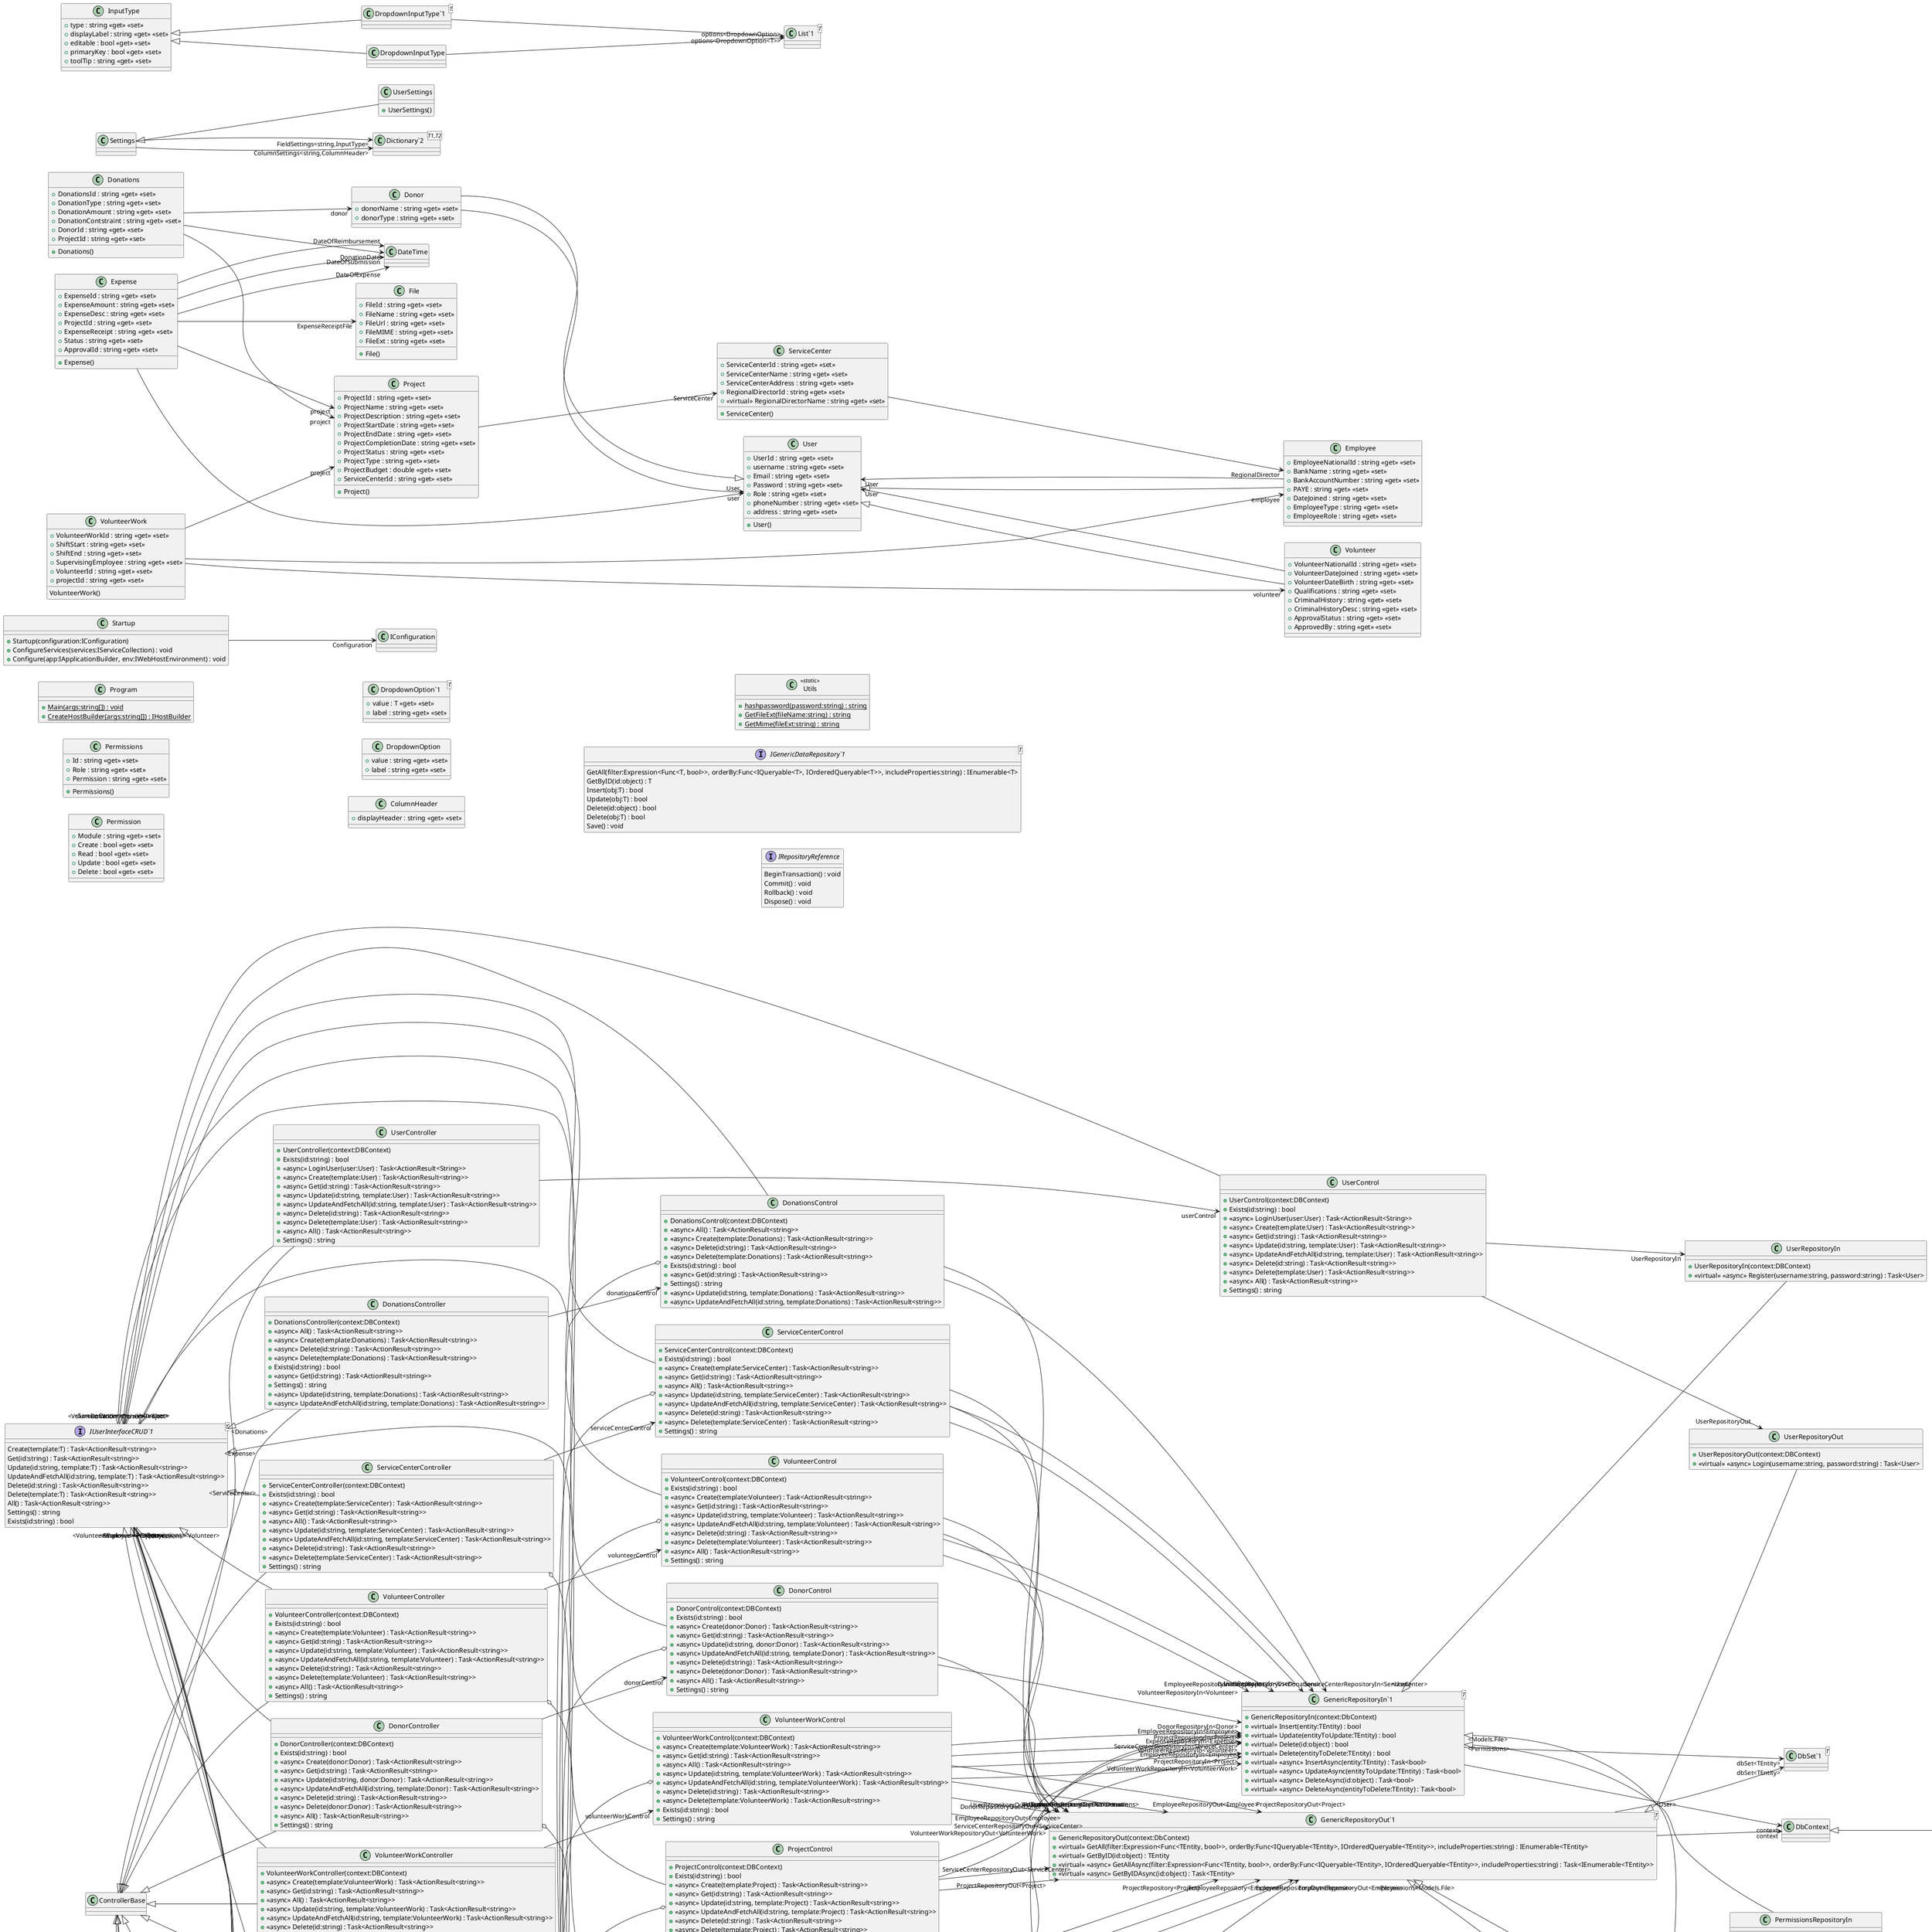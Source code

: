 @startuml

left to right direction

class Program {
    + {static} Main(args:string[]) : void
    + {static} CreateHostBuilder(args:string[]) : IHostBuilder
}
class Startup {
    + Startup(configuration:IConfiguration)
    + ConfigureServices(services:IServiceCollection) : void
    + Configure(app:IApplicationBuilder, env:IWebHostEnvironment) : void
}
Startup --> "Configuration" IConfiguration
class DonationsControl {
    + DonationsControl(context:DBContext)
    + <<async>> All() : Task<ActionResult<string>>
    + <<async>> Create(template:Donations) : Task<ActionResult<string>>
    + <<async>> Delete(id:string) : Task<ActionResult<string>>
    + <<async>> Delete(template:Donations) : Task<ActionResult<string>>
    + Exists(id:string) : bool
    + <<async>> Get(id:string) : Task<ActionResult<string>>
    + Settings() : string
    + <<async>> Update(id:string, template:Donations) : Task<ActionResult<string>>
    + <<async>> UpdateAndFetchAll(id:string, template:Donations) : Task<ActionResult<string>>
}
class "IUserInterfaceCRUD`1"<T> {
}
class "GenericRepositoryIn`1"<T> {
}
class "GenericRepositoryOut`1"<T> {
}
"IUserInterfaceCRUD`1" "<Donations>" <|-- DonationsControl
DonationsControl --> "DonationsRepositoryIn<Donations>" "GenericRepositoryIn`1"
DonationsControl --> "DonationsRepositoryOut<Donations>" "GenericRepositoryOut`1"
DonationsControl o-> "settings" JsonSerializerSettings
class DonorControl {
    + DonorControl(context:DBContext)
    + Exists(id:string) : bool
    + <<async>> Create(donor:Donor) : Task<ActionResult<string>>
    + <<async>> Get(id:string) : Task<ActionResult<string>>
    + <<async>> Update(id:string, donor:Donor) : Task<ActionResult<string>>
    + <<async>> UpdateAndFetchAll(id:string, template:Donor) : Task<ActionResult<string>>
    + <<async>> Delete(id:string) : Task<ActionResult<string>>
    + <<async>> Delete(donor:Donor) : Task<ActionResult<string>>
    + <<async>> All() : Task<ActionResult<string>>
    + Settings() : string
}
class "IUserInterfaceCRUD`1"<T> {
}
class "GenericRepositoryIn`1"<T> {
}
class "GenericRepositoryOut`1"<T> {
}
"IUserInterfaceCRUD`1" "<Donor>" <|-- DonorControl
DonorControl --> "DonorRepositoryIn<Donor>" "GenericRepositoryIn`1"
DonorControl --> "DonorRepositoryOut<Donor>" "GenericRepositoryOut`1"
DonorControl o-> "settings" JsonSerializerSettings
class EmployeeControl {
    + EmployeeControl(context:DBContext)
    + <<async>> Create(template:Employee) : Task<ActionResult<string>>
    + <<async>> Get(id:string) : Task<ActionResult<string>>
    + <<async>> Update(id:string, template:Employee) : Task<ActionResult<string>>
    + <<async>> UpdateAndFetchAll(id:string, template:Employee) : Task<ActionResult<string>>
    + <<async>> Delete(id:string) : Task<ActionResult<string>>
    + <<async>> Delete(template:Employee) : Task<ActionResult<string>>
    + <<async>> All() : Task<ActionResult<string>>
    + Settings() : string
    + Exists(id:string) : bool
}
class "IUserInterfaceCRUD`1"<T> {
}
class "GenericRepositoryIn`1"<T> {
}
class "GenericRepositoryOut`1"<T> {
}
"IUserInterfaceCRUD`1" "<Employee>" <|-- EmployeeControl
EmployeeControl --> "EmployeeRepositoryIn<Employee>" "GenericRepositoryIn`1"
EmployeeControl --> "EmployeeRepositoryOut<Employee>" "GenericRepositoryOut`1"
EmployeeControl --> "PermissionsRepositoryOut" PermissionsRepositoryOut
class ExpenseControl {
    + ExpenseControl(context:DBContext)
    + <<async>> All() : Task<ActionResult<string>>
    + <<async>> Get(id:string) : Task<ActionResult<string>>
    + <<async>> Create(template:Expense) : Task<ActionResult<string>>
    + <<async>> Update(id:string, template:Expense) : Task<ActionResult<string>>
    + <<async>> UpdateAndFetchAll(id:string, template:Expense) : Task<ActionResult<string>>
    + <<async>> Delete(id:string) : Task<ActionResult<string>>
    + <<async>> Delete(template:Expense) : Task<ActionResult<String>>
    + Exists(id:string) : bool
    + Settings() : string
}
class "IUserInterfaceCRUD`1"<T> {
}
class "GenericRepositoryOut`1"<T> {
}
class "GenericRepositoryIn`1"<T> {
}
"IUserInterfaceCRUD`1" "<Expense>" <|-- ExpenseControl
ExpenseControl --> "EmployeeRepository<Employee>" "GenericRepositoryOut`1"
ExpenseControl --> "ExpenseRepositoryOut<Expense>" "GenericRepositoryOut`1"
ExpenseControl --> "ExpenseRepositoryIn<Expense>" "GenericRepositoryIn`1"
ExpenseControl --> "ProjectRepository<Project>" "GenericRepositoryOut`1"
ExpenseControl o-> "settings" JsonSerializerSettings
class FileControl {
    + FileControl(context:DBContext)
    + <<async>> UploadFile(fileName:string, filePath:string) : Task<string>
    + <<async>> GetFile(id:string) : Task<string>
}
FileControl --> "FileRepositoryIn" FileRepositoryIn
FileControl --> "FileRepositoryOut" FileRepositoryOut
class PermissionsControl {
    + PermissionsControl(context:DBContext)
    + <<async>> All() : Task<ActionResult<string>>
    + <<async>> Create(template:Permissions) : Task<ActionResult<string>>
    + <<async>> Delete(id:string) : Task<ActionResult<string>>
    + <<async>> Delete(template:Permissions) : Task<ActionResult<string>>
    + Exists(id:string) : bool
    + <<async>> Get(id:string) : Task<ActionResult<string>>
    + <<async>> GetByRole(role:string) : Task<ActionResult<string>>
    + Settings() : string
    + <<async>> Update(id:string, template:Permissions) : Task<ActionResult<string>>
    + <<async>> UpdateAndFetchAll(id:string, template:Permissions) : Task<ActionResult<string>>
}
class "IUserInterfaceCRUD`1"<T> {
}
"IUserInterfaceCRUD`1" "<Permissions>" <|-- PermissionsControl
PermissionsControl --> "PermissionRepositoryIn" PermissionsRepositoryIn
PermissionsControl --> "PermissionRepositoryOut" PermissionsRepositoryOut
class ProjectControl {
    + ProjectControl(context:DBContext)
    + Exists(id:string) : bool
    + <<async>> Create(template:Project) : Task<ActionResult<string>>
    + <<async>> Get(id:string) : Task<ActionResult<string>>
    + <<async>> Update(id:string, template:Project) : Task<ActionResult<string>>
    + <<async>> UpdateAndFetchAll(id:string, template:Project) : Task<ActionResult<string>>
    + <<async>> Delete(id:string) : Task<ActionResult<string>>
    + <<async>> Delete(template:Project) : Task<ActionResult<string>>
    + <<async>> All() : Task<ActionResult<string>>
    + Settings() : string
}
class "IUserInterfaceCRUD`1"<T> {
}
class "GenericRepositoryIn`1"<T> {
}
class "GenericRepositoryOut`1"<T> {
}
"IUserInterfaceCRUD`1" "<Project>" <|-- ProjectControl
ProjectControl --> "ProjectRepositoryIn<Project>" "GenericRepositoryIn`1"
ProjectControl --> "ProjectRepositoryOut<Project>" "GenericRepositoryOut`1"
ProjectControl --> "ServiceCenterRepositoryIn<ServiceCenter>" "GenericRepositoryIn`1"
ProjectControl --> "ServiceCenterRepositoryOut<ServiceCenter>" "GenericRepositoryOut`1"
ProjectControl o-> "settings" JsonSerializerSettings
class ServiceCenterControl {
    + ServiceCenterControl(context:DBContext)
    + Exists(id:string) : bool
    + <<async>> Create(template:ServiceCenter) : Task<ActionResult<string>>
    + <<async>> Get(id:string) : Task<ActionResult<string>>
    + <<async>> All() : Task<ActionResult<string>>
    + <<async>> Update(id:string, template:ServiceCenter) : Task<ActionResult<string>>
    + <<async>> UpdateAndFetchAll(id:string, template:ServiceCenter) : Task<ActionResult<string>>
    + <<async>> Delete(id:string) : Task<ActionResult<string>>
    + <<async>> Delete(template:ServiceCenter) : Task<ActionResult<string>>
    + Settings() : string
}
class "IUserInterfaceCRUD`1"<T> {
}
class "GenericRepositoryIn`1"<T> {
}
class "GenericRepositoryOut`1"<T> {
}
"IUserInterfaceCRUD`1" "<ServiceCenter>" <|-- ServiceCenterControl
ServiceCenterControl --> "ServiceCenterRepositoryIn<ServiceCenter>" "GenericRepositoryIn`1"
ServiceCenterControl --> "ServiceCenterRepositoryOut<ServiceCenter>" "GenericRepositoryOut`1"
ServiceCenterControl --> "UserRepositoryIn<User>" "GenericRepositoryIn`1"
ServiceCenterControl --> "UserRepositoryOut<User>" "GenericRepositoryOut`1"
ServiceCenterControl o-> "settings" JsonSerializerSettings
class UserControl {
    + UserControl(context:DBContext)
    + Exists(id:string) : bool
    + <<async>> LoginUser(user:User) : Task<ActionResult<String>>
    + <<async>> Create(template:User) : Task<ActionResult<string>>
    + <<async>> Get(id:string) : Task<ActionResult<string>>
    + <<async>> Update(id:string, template:User) : Task<ActionResult<string>>
    + <<async>> UpdateAndFetchAll(id:string, template:User) : Task<ActionResult<string>>
    + <<async>> Delete(id:string) : Task<ActionResult<string>>
    + <<async>> Delete(template:User) : Task<ActionResult<string>>
    + <<async>> All() : Task<ActionResult<string>>
    + Settings() : string
}
class "IUserInterfaceCRUD`1"<T> {
}
"IUserInterfaceCRUD`1" "<User>" <|-- UserControl
UserControl --> "UserRepositoryIn" UserRepositoryIn
UserControl --> "UserRepositoryOut" UserRepositoryOut
class VolunteerControl {
    + VolunteerControl(context:DBContext)
    + Exists(id:string) : bool
    + <<async>> Create(template:Volunteer) : Task<ActionResult<string>>
    + <<async>> Get(id:string) : Task<ActionResult<string>>
    + <<async>> Update(id:string, template:Volunteer) : Task<ActionResult<string>>
    + <<async>> UpdateAndFetchAll(id:string, template:Volunteer) : Task<ActionResult<string>>
    + <<async>> Delete(id:string) : Task<ActionResult<string>>
    + <<async>> Delete(template:Volunteer) : Task<ActionResult<string>>
    + <<async>> All() : Task<ActionResult<string>>
    + Settings() : string
}
class "IUserInterfaceCRUD`1"<T> {
}
class "GenericRepositoryIn`1"<T> {
}
class "GenericRepositoryOut`1"<T> {
}
"IUserInterfaceCRUD`1" "<Volunteer>" <|-- VolunteerControl
VolunteerControl --> "VolunteerRepositoryIn<Volunteer>" "GenericRepositoryIn`1"
VolunteerControl --> "VolunteerRepositoryOut<Volunteer>" "GenericRepositoryOut`1"
VolunteerControl --> "EmployeeRepositoryIn<Employee>" "GenericRepositoryIn`1"
VolunteerControl --> "EmployeeRepositoryOut<Employee>" "GenericRepositoryOut`1"
VolunteerControl o-> "settings" JsonSerializerSettings
class VolunteerWorkControl {
    + VolunteerWorkControl(context:DBContext)
    + <<async>> Create(template:VolunteerWork) : Task<ActionResult<string>>
    + <<async>> Get(id:string) : Task<ActionResult<string>>
    + <<async>> All() : Task<ActionResult<string>>
    + <<async>> Update(id:string, template:VolunteerWork) : Task<ActionResult<string>>
    + <<async>> UpdateAndFetchAll(id:string, template:VolunteerWork) : Task<ActionResult<string>>
    + <<async>> Delete(id:string) : Task<ActionResult<string>>
    + <<async>> Delete(template:VolunteerWork) : Task<ActionResult<string>>
    + Exists(id:string) : bool
    + Settings() : string
}
class "IUserInterfaceCRUD`1"<T> {
}
class "GenericRepositoryIn`1"<T> {
}
class "GenericRepositoryOut`1"<T> {
}
"IUserInterfaceCRUD`1" "<VolunteerWork>" <|-- VolunteerWorkControl
VolunteerWorkControl --> "VolunteerWorkRepositoryIn<VolunteerWork>" "GenericRepositoryIn`1"
VolunteerWorkControl --> "VolunteerWorkRepositoryOut<VolunteerWork>" "GenericRepositoryOut`1"
VolunteerWorkControl --> "VolunteerRepositoryIn<Volunteer>" "GenericRepositoryIn`1"
VolunteerWorkControl --> "VolunteerRepositoryOut<Volunteer>" "GenericRepositoryOut`1"
VolunteerWorkControl --> "EmployeeRepositoryIn<Employee>" "GenericRepositoryIn`1"
VolunteerWorkControl --> "EmployeeRepositoryOut<Employee>" "GenericRepositoryOut`1"
VolunteerWorkControl --> "ProjectRepositoryIn<Project>" "GenericRepositoryIn`1"
VolunteerWorkControl --> "ProjectRepositoryOut<Project>" "GenericRepositoryOut`1"
VolunteerWorkControl o-> "settings" JsonSerializerSettings
class DonationsController {
    + DonationsController(context:DBContext)
    + <<async>> All() : Task<ActionResult<string>>
    + <<async>> Create(template:Donations) : Task<ActionResult<string>>
    + <<async>> Delete(id:string) : Task<ActionResult<string>>
    + <<async>> Delete(template:Donations) : Task<ActionResult<string>>
    + Exists(id:string) : bool
    + <<async>> Get(id:string) : Task<ActionResult<string>>
    + Settings() : string
    + <<async>> Update(id:string, template:Donations) : Task<ActionResult<string>>
    + <<async>> UpdateAndFetchAll(id:string, template:Donations) : Task<ActionResult<string>>
}
class "IUserInterfaceCRUD`1"<T> {
}
ControllerBase <|-- DonationsController
"IUserInterfaceCRUD`1" "<Donations>" <|-- DonationsController
DonationsController --> "donationsControl" DonationsControl
class DonorController {
    + DonorController(context:DBContext)
    + Exists(id:string) : bool
    + <<async>> Create(donor:Donor) : Task<ActionResult<string>>
    + <<async>> Get(id:string) : Task<ActionResult<string>>
    + <<async>> Update(id:string, donor:Donor) : Task<ActionResult<string>>
    + <<async>> UpdateAndFetchAll(id:string, template:Donor) : Task<ActionResult<string>>
    + <<async>> Delete(id:string) : Task<ActionResult<string>>
    + <<async>> Delete(donor:Donor) : Task<ActionResult<string>>
    + <<async>> All() : Task<ActionResult<string>>
    + Settings() : string
}
class "IUserInterfaceCRUD`1"<T> {
}
ControllerBase <|-- DonorController
"IUserInterfaceCRUD`1" "<Donor>" <|-- DonorController
DonorController --> "donorControl" DonorControl
DonorController o-> "settings" JsonSerializerSettings
class EmployeeController {
    + EmployeeController(context:DBContext)
    + <<async>> Create(template:Employee) : Task<ActionResult<string>>
    + <<async>> Get(id:string) : Task<ActionResult<string>>
    + <<async>> Update(id:string, template:Employee) : Task<ActionResult<string>>
    + <<async>> UpdateAndFetchAll(id:string, template:Employee) : Task<ActionResult<string>>
    + <<async>> Delete(id:string) : Task<ActionResult<string>>
    + <<async>> Delete(template:Employee) : Task<ActionResult<string>>
    + <<async>> All() : Task<ActionResult<string>>
    + Settings() : string
    + Exists(id:string) : bool
}
class "IUserInterfaceCRUD`1"<T> {
}
ControllerBase <|-- EmployeeController
"IUserInterfaceCRUD`1" "<Employee>" <|-- EmployeeController
EmployeeController --> "employeeControl" EmployeeControl
class ExpenseController {
    + ExpenseController(context:DBContext)
    + <<async>> All() : Task<ActionResult<string>>
    + <<async>> Get(id:string) : Task<ActionResult<string>>
    + <<async>> Create(template:Expense) : Task<ActionResult<string>>
    + <<async>> Update(id:string, template:Expense) : Task<ActionResult<string>>
    + <<async>> UpdateAndFetchAll(id:string, template:Expense) : Task<ActionResult<string>>
    + <<async>> Delete(id:string) : Task<ActionResult<string>>
    + <<async>> Delete(template:Expense) : Task<ActionResult<String>>
    + Exists(id:string) : bool
    + Settings() : string
}
class "IUserInterfaceCRUD`1"<T> {
}
ControllerBase <|-- ExpenseController
"IUserInterfaceCRUD`1" "<Expense>" <|-- ExpenseController
ExpenseController --> "expenseControl" ExpenseControl
ExpenseController o-> "settings" JsonSerializerSettings
class FileController {
    + FileController(context:DBContext)
    + <<async>> UploadFile() : Task<string>
    + <<async>> GetFile(id:string) : Task<string>
}
ControllerBase <|-- FileController
FileController --> "fileControl" FileControl
class PermissionsController {
    + PermissionsController(context:DBContext)
    + <<async>> All() : Task<ActionResult<string>>
    + <<async>> Create(template:Permissions) : Task<ActionResult<string>>
    + <<async>> Delete(id:string) : Task<ActionResult<string>>
    + <<async>> Delete(template:Permissions) : Task<ActionResult<string>>
    + Exists(id:string) : bool
    + <<async>> Get(id:string) : Task<ActionResult<string>>
    + <<async>> GetByRole(role:string) : Task<ActionResult<string>>
    + Settings() : string
    + <<async>> Update(id:string, template:Permissions) : Task<ActionResult<string>>
    + <<async>> UpdateAndFetchAll(id:string, template:Permissions) : Task<ActionResult<string>>
}
class "IUserInterfaceCRUD`1"<T> {
}
ControllerBase <|-- PermissionsController
"IUserInterfaceCRUD`1" "<Permissions>" <|-- PermissionsController
PermissionsController --> "permissionsControl" PermissionsControl
class ProjectController {
    + ProjectController(context:DBContext)
    + Exists(id:string) : bool
    + <<async>> Create(template:Project) : Task<ActionResult<string>>
    + <<async>> Get(id:string) : Task<ActionResult<string>>
    + <<async>> Update(id:string, template:Project) : Task<ActionResult<string>>
    + <<async>> UpdateAndFetchAll(id:string, template:Project) : Task<ActionResult<string>>
    + <<async>> Delete(id:string) : Task<ActionResult<string>>
    + <<async>> Delete(template:Project) : Task<ActionResult<string>>
    + <<async>> All() : Task<ActionResult<string>>
    + Settings() : string
}
class "IUserInterfaceCRUD`1"<T> {
}
ControllerBase <|-- ProjectController
"IUserInterfaceCRUD`1" "<Project>" <|-- ProjectController
ProjectController --> "projectControl" ProjectControl
ProjectController o-> "settings" JsonSerializerSettings
class ServiceCenterController {
    + ServiceCenterController(context:DBContext)
    + Exists(id:string) : bool
    + <<async>> Create(template:ServiceCenter) : Task<ActionResult<string>>
    + <<async>> Get(id:string) : Task<ActionResult<string>>
    + <<async>> All() : Task<ActionResult<string>>
    + <<async>> Update(id:string, template:ServiceCenter) : Task<ActionResult<string>>
    + <<async>> UpdateAndFetchAll(id:string, template:ServiceCenter) : Task<ActionResult<string>>
    + <<async>> Delete(id:string) : Task<ActionResult<string>>
    + <<async>> Delete(template:ServiceCenter) : Task<ActionResult<string>>
    + Settings() : string
}
class "IUserInterfaceCRUD`1"<T> {
}
ControllerBase <|-- ServiceCenterController
"IUserInterfaceCRUD`1" "<ServiceCenter>" <|-- ServiceCenterController
ServiceCenterController --> "serviceCenterControl" ServiceCenterControl
ServiceCenterController o-> "settings" JsonSerializerSettings
class UserController {
    + UserController(context:DBContext)
    + Exists(id:string) : bool
    + <<async>> LoginUser(user:User) : Task<ActionResult<String>>
    + <<async>> Create(template:User) : Task<ActionResult<string>>
    + <<async>> Get(id:string) : Task<ActionResult<string>>
    + <<async>> Update(id:string, template:User) : Task<ActionResult<string>>
    + <<async>> UpdateAndFetchAll(id:string, template:User) : Task<ActionResult<string>>
    + <<async>> Delete(id:string) : Task<ActionResult<string>>
    + <<async>> Delete(template:User) : Task<ActionResult<string>>
    + <<async>> All() : Task<ActionResult<string>>
    + Settings() : string
}
class "IUserInterfaceCRUD`1"<T> {
}
ControllerBase <|-- UserController
"IUserInterfaceCRUD`1" "<User>" <|-- UserController
UserController --> "userControl" UserControl
class VolunteerController {
    + VolunteerController(context:DBContext)
    + Exists(id:string) : bool
    + <<async>> Create(template:Volunteer) : Task<ActionResult<string>>
    + <<async>> Get(id:string) : Task<ActionResult<string>>
    + <<async>> Update(id:string, template:Volunteer) : Task<ActionResult<string>>
    + <<async>> UpdateAndFetchAll(id:string, template:Volunteer) : Task<ActionResult<string>>
    + <<async>> Delete(id:string) : Task<ActionResult<string>>
    + <<async>> Delete(template:Volunteer) : Task<ActionResult<string>>
    + <<async>> All() : Task<ActionResult<string>>
    + Settings() : string
}
class "IUserInterfaceCRUD`1"<T> {
}
ControllerBase <|-- VolunteerController
"IUserInterfaceCRUD`1" "<Volunteer>" <|-- VolunteerController
VolunteerController --> "volunteerControl" VolunteerControl
VolunteerController o-> "settings" JsonSerializerSettings
class VolunteerWorkController {
    + VolunteerWorkController(context:DBContext)
    + <<async>> Create(template:VolunteerWork) : Task<ActionResult<string>>
    + <<async>> Get(id:string) : Task<ActionResult<string>>
    + <<async>> All() : Task<ActionResult<string>>
    + <<async>> Update(id:string, template:VolunteerWork) : Task<ActionResult<string>>
    + <<async>> UpdateAndFetchAll(id:string, template:VolunteerWork) : Task<ActionResult<string>>
    + <<async>> Delete(id:string) : Task<ActionResult<string>>
    + <<async>> Delete(template:VolunteerWork) : Task<ActionResult<string>>
    + Exists(id:string) : bool
    + Settings() : string
}
class "IUserInterfaceCRUD`1"<T> {
}
ControllerBase <|-- VolunteerWorkController
"IUserInterfaceCRUD`1" "<VolunteerWork>" <|-- VolunteerWorkController
VolunteerWorkController --> "volunteerWorkControl" VolunteerWorkControl
VolunteerWorkController o-> "settings" JsonSerializerSettings
class FileRepositoryIn {
    + FileRepositoryIn(context:DBContext)
    + <<async>> UploadFile(fileName:string, fileUrl:string) : Task<string>
}
class "GenericRepositoryIn`1"<T> {
}
"GenericRepositoryIn`1" "<Models.File>" <|-- FileRepositoryIn
class FileRepositoryOut {
    + FileRepositoryOut(context:DBContext)
    + <<async>> getFilePath(fileId:string) : Task<Models.File>
}
class "GenericRepositoryOut`1"<T> {
}
"GenericRepositoryOut`1" "<Models.File>" <|-- FileRepositoryOut
class "GenericRepositoryIn`1"<TEntity> {
    + GenericRepositoryIn(context:DbContext)
    + <<virtual>> Insert(entity:TEntity) : bool
    + <<virtual>> Update(entityToUpdate:TEntity) : bool
    + <<virtual>> Delete(id:object) : bool
    + <<virtual>> Delete(entityToDelete:TEntity) : bool
    + <<virtual>> <<async>> InsertAsync(entity:TEntity) : Task<bool>
    + <<virtual>> <<async>> UpdateAsync(entityToUpdate:TEntity) : Task<bool>
    + <<virtual>> <<async>> DeleteAsync(id:object) : Task<bool>
    + <<virtual>> <<async>> DeleteAsync(entityToDelete:TEntity) : Task<bool>
}
class "DbSet`1"<T> {
}
"GenericRepositoryIn`1" --> "dbSet<TEntity>" "DbSet`1"
"GenericRepositoryIn`1" --> "context" DbContext
class "GenericRepositoryOut`1"<TEntity> {
    + GenericRepositoryOut(context:DbContext)
    + <<virtual>> GetAll(filter:Expression<Func<TEntity, bool>>, orderBy:Func<IQueryable<TEntity>, IOrderedQueryable<TEntity>>, includeProperties:string) : IEnumerable<TEntity>
    + <<virtual>> GetByID(id:object) : TEntity
    + <<virtual>> <<async>> GetAllAsync(filter:Expression<Func<TEntity, bool>>, orderBy:Func<IQueryable<TEntity>, IOrderedQueryable<TEntity>>, includeProperties:string) : Task<IEnumerable<TEntity>>
    + <<virtual>> <<async>> GetByIDAsync(id:object) : Task<TEntity>
}
class "DbSet`1"<T> {
}
"GenericRepositoryOut`1" --> "dbSet<TEntity>" "DbSet`1"
"GenericRepositoryOut`1" --> "context" DbContext
class PermissionsRepositoryIn {
    + PermissionsRepositoryIn(context:DBContext)
}
class "GenericRepositoryIn`1"<T> {
}
"GenericRepositoryIn`1" "<Permissions>" <|-- PermissionsRepositoryIn
class PermissionsRepositoryOut {
    + PermissionsRepositoryOut(context:DBContext)
    + GetByRole(role:string) : Task<Permissions>
    + GetNormalRoles() : Task<List<Permissions>>
    + GetEmployeeRoles() : List<Permissions>
}
class "GenericRepositoryOut`1"<T> {
}
"GenericRepositoryOut`1" "<Permissions>" <|-- PermissionsRepositoryOut
class UserRepositoryOut {
    + UserRepositoryOut(context:DBContext)
    + <<virtual>> <<async>> Login(username:string, password:string) : Task<User>
}
class "GenericRepositoryOut`1"<T> {
}
"GenericRepositoryOut`1" "<User>" <|-- UserRepositoryOut
class UserRepositoryIn {
    + UserRepositoryIn(context:DBContext)
    + <<virtual>> <<async>> Register(username:string, password:string) : Task<User>
}
class "GenericRepositoryIn`1"<T> {
}
"GenericRepositoryIn`1" "<User>" <|-- UserRepositoryIn
class DBContext {
    + Permissions : object <<get>> <<internal set>>
    + DBContext(options:DbContextOptions<DBContext>)
    + DBContext()
    # <<override>> OnModelCreating(modelBuilder:ModelBuilder) : void
}
DbContext <|-- DBContext
interface "IUserInterfaceCRUD`1"<T> {
    Create(template:T) : Task<ActionResult<string>>
    Get(id:string) : Task<ActionResult<string>>
    Update(id:string, template:T) : Task<ActionResult<string>>
    UpdateAndFetchAll(id:string, template:T) : Task<ActionResult<string>>
    Delete(id:string) : Task<ActionResult<string>>
    Delete(template:T) : Task<ActionResult<string>>
    All() : Task<ActionResult<string>>
    Settings() : string
    Exists(id:string) : bool
}
class Donations {
    + Donations()
    + DonationsId : string <<get>> <<set>>
    + DonationType : string <<get>> <<set>>
    + DonationAmount : string <<get>> <<set>>
    + DonationContstraint : string <<get>> <<set>>
    + DonorId : string <<get>> <<set>>
    + ProjectId : string <<get>> <<set>>
}
Donations --> "DonationDate" DateTime
Donations --> "donor" Donor
Donations --> "project" Project
class Donor {
    + donorName : string <<get>> <<set>>
    + donorType : string <<get>> <<set>>
}
User <|-- Donor
Donor --> "User" User
class Employee {
    + EmployeeNationalId : string <<get>> <<set>>
    + BankName : string <<get>> <<set>>
    + BankAccountNumber : string <<get>> <<set>>
    + PAYE : string <<get>> <<set>>
    + DateJoined : string <<get>> <<set>>
    + EmployeeType : string <<get>> <<set>>
    + EmployeeRole : string <<get>> <<set>>
}
User <|-- Employee
Employee --> "User" User
class Expense {
    + Expense()
    + ExpenseId : string <<get>> <<set>>
    + ExpenseAmount : string <<get>> <<set>>
    + ExpenseDesc : string <<get>> <<set>>
    + ProjectId : string <<get>> <<set>>
    + ExpenseReceipt : string <<get>> <<set>>
    + Status : string <<get>> <<set>>
    + ApprovalId : string <<get>> <<set>>
}
Expense --> "DateOfExpense" DateTime
Expense --> "DateOfSubmission" DateTime
Expense --> "DateOfReimbursement" DateTime
Expense --> "user" User
Expense --> "project" Project
Expense --> "ExpenseReceiptFile" File
class File {
    + File()
    + FileId : string <<get>> <<set>>
    + FileName : string <<get>> <<set>>
    + FileUrl : string <<get>> <<set>>
    + FileMIME : string <<get>> <<set>>
    + FileExt : string <<get>> <<set>>
}
class Permissions {
    + Permissions()
    + Id : string <<get>> <<set>>
    + Role : string <<get>> <<set>>
    + Permission : string <<get>> <<set>>
}
class Permission {
    + Module : string <<get>> <<set>>
    + Create : bool <<get>> <<set>>
    + Read : bool <<get>> <<set>>
    + Update : bool <<get>> <<set>>
    + Delete : bool <<get>> <<set>>
}
class Project {
    + Project()
    + ProjectId : string <<get>> <<set>>
    + ProjectName : string <<get>> <<set>>
    + ProjectDescription : string <<get>> <<set>>
    + ProjectStartDate : string <<get>> <<set>>
    + ProjectEndDate : string <<get>> <<set>>
    + ProjectCompletionDate : string <<get>> <<set>>
    + ProjectStatus : string <<get>> <<set>>
    + ProjectType : string <<get>> <<set>>
    + ProjectBudget : double <<get>> <<set>>
    + ServiceCenterId : string <<get>> <<set>>
}
Project --> "ServiceCenter" ServiceCenter
class ServiceCenter {
    + ServiceCenter()
    + ServiceCenterId : string <<get>> <<set>>
    + ServiceCenterName : string <<get>> <<set>>
    + ServiceCenterAddress : string <<get>> <<set>>
    + RegionalDirectorId : string <<get>> <<set>>
    + <<virtual>> RegionalDirectorName : string <<get>> <<set>>
}
ServiceCenter --> "RegionalDirector" Employee
class Settings {
}
class UserSettings {
    + UserSettings()
}
class InputType {
    + type : string <<get>> <<set>>
    + displayLabel : string <<get>> <<set>>
    + editable : bool <<get>> <<set>>
    + primaryKey : bool <<get>> <<set>>
    + toolTip : string <<get>> <<set>>
}
class "DropdownInputType`1"<T> {
}
class DropdownInputType {
}
class "DropdownOption`1"<T> {
    + value : T <<get>> <<set>>
    + label : string <<get>> <<set>>
}
class DropdownOption {
    + value : string <<get>> <<set>>
    + label : string <<get>> <<set>>
}
class ColumnHeader {
    + displayHeader : string <<get>> <<set>>
}
class "Dictionary`2"<T1,T2> {
}
class "List`1"<T> {
}
Settings --> "ColumnSettings<string,ColumnHeader>" "Dictionary`2"
Settings --> "FieldSettings<string,InputType>" "Dictionary`2"
Settings <|-- UserSettings
InputType <|-- "DropdownInputType`1"
"DropdownInputType`1" --> "options<DropdownOption<T>>" "List`1"
InputType <|-- DropdownInputType
DropdownInputType --> "options<DropdownOption>" "List`1"
class User {
    + User()
    + UserId : string <<get>> <<set>>
    + username : string <<get>> <<set>>
    + Email : string <<get>> <<set>>
    + Password : string <<get>> <<set>>
    + Role : string <<get>> <<set>>
    + phoneNumber : string <<get>> <<set>>
    + address : string <<get>> <<set>>
}
class Volunteer {
    + VolunteerNationalId : string <<get>> <<set>>
    + VolunteerDateJoined : string <<get>> <<set>>
    + VolunteerDateBirth : string <<get>> <<set>>
    + Qualifications : string <<get>> <<set>>
    + CriminalHistory : string <<get>> <<set>>
    + CriminalHistoryDesc : string <<get>> <<set>>
    + ApprovalStatus : string <<get>> <<set>>
    + ApprovedBy : string <<get>> <<set>>
}
User <|-- Volunteer
Volunteer --> "User" User
class VolunteerWork {
    VolunteerWork()
    + VolunteerWorkId : string <<get>> <<set>>
    + ShiftStart : string <<get>> <<set>>
    + ShiftEnd : string <<get>> <<set>>
    + SupervisingEmployee : string <<get>> <<set>>
    + VolunteerId : string <<get>> <<set>>
    + projectId : string <<get>> <<set>>
}
VolunteerWork --> "employee" Employee
VolunteerWork --> "volunteer" Volunteer
VolunteerWork --> "project" Project
class Utils <<static>> {
    + {static} hashpassword(password:string) : string
    + {static} GetFileExt(fileName:string) : string
    + {static} GetMime(fileExt:string) : string
}
interface "IGenericDataRepository`1"<T> {
    GetAll(filter:Expression<Func<T, bool>>, orderBy:Func<IQueryable<T>, IOrderedQueryable<T>>, includeProperties:string) : IEnumerable<T>
    GetByID(id:object) : T
    Insert(obj:T) : bool
    Update(obj:T) : bool
    Delete(id:object) : bool
    Delete(obj:T) : bool
    Save() : void
}
interface IRepositoryReference {
    BeginTransaction() : void
    Commit() : void
    Rollback() : void
    Dispose() : void
}
@enduml
